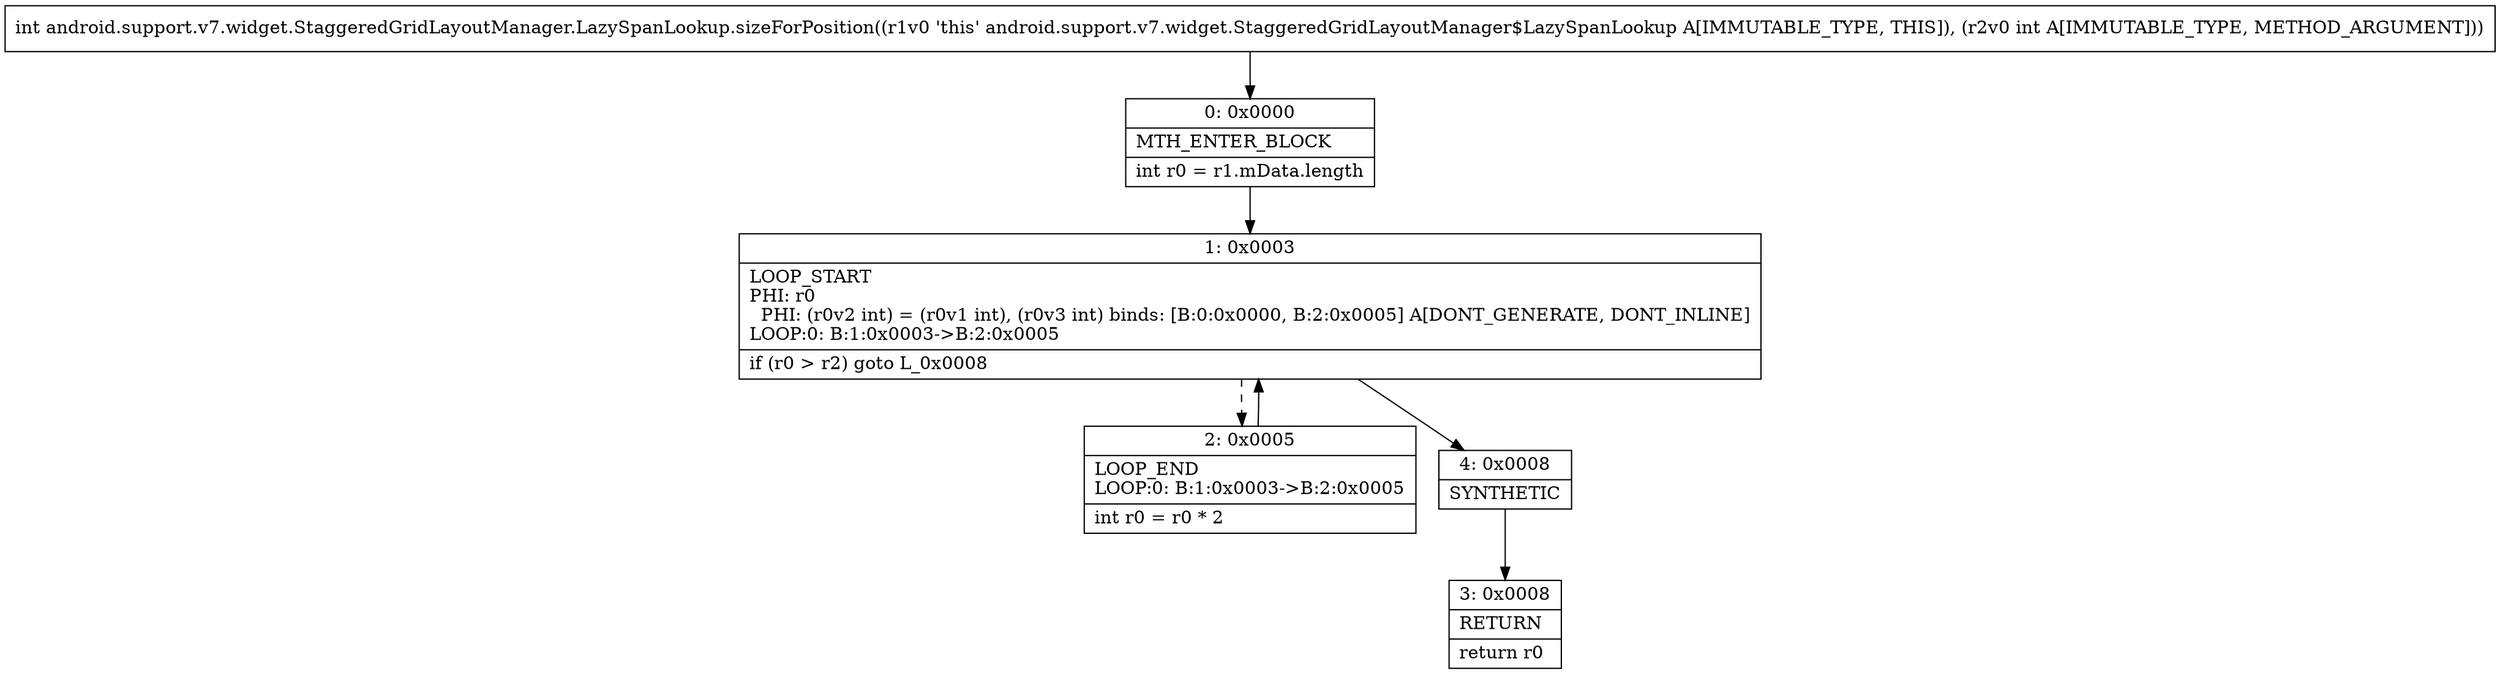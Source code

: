 digraph "CFG forandroid.support.v7.widget.StaggeredGridLayoutManager.LazySpanLookup.sizeForPosition(I)I" {
Node_0 [shape=record,label="{0\:\ 0x0000|MTH_ENTER_BLOCK\l|int r0 = r1.mData.length\l}"];
Node_1 [shape=record,label="{1\:\ 0x0003|LOOP_START\lPHI: r0 \l  PHI: (r0v2 int) = (r0v1 int), (r0v3 int) binds: [B:0:0x0000, B:2:0x0005] A[DONT_GENERATE, DONT_INLINE]\lLOOP:0: B:1:0x0003\-\>B:2:0x0005\l|if (r0 \> r2) goto L_0x0008\l}"];
Node_2 [shape=record,label="{2\:\ 0x0005|LOOP_END\lLOOP:0: B:1:0x0003\-\>B:2:0x0005\l|int r0 = r0 * 2\l}"];
Node_3 [shape=record,label="{3\:\ 0x0008|RETURN\l|return r0\l}"];
Node_4 [shape=record,label="{4\:\ 0x0008|SYNTHETIC\l}"];
MethodNode[shape=record,label="{int android.support.v7.widget.StaggeredGridLayoutManager.LazySpanLookup.sizeForPosition((r1v0 'this' android.support.v7.widget.StaggeredGridLayoutManager$LazySpanLookup A[IMMUTABLE_TYPE, THIS]), (r2v0 int A[IMMUTABLE_TYPE, METHOD_ARGUMENT])) }"];
MethodNode -> Node_0;
Node_0 -> Node_1;
Node_1 -> Node_2[style=dashed];
Node_1 -> Node_4;
Node_2 -> Node_1;
Node_4 -> Node_3;
}

